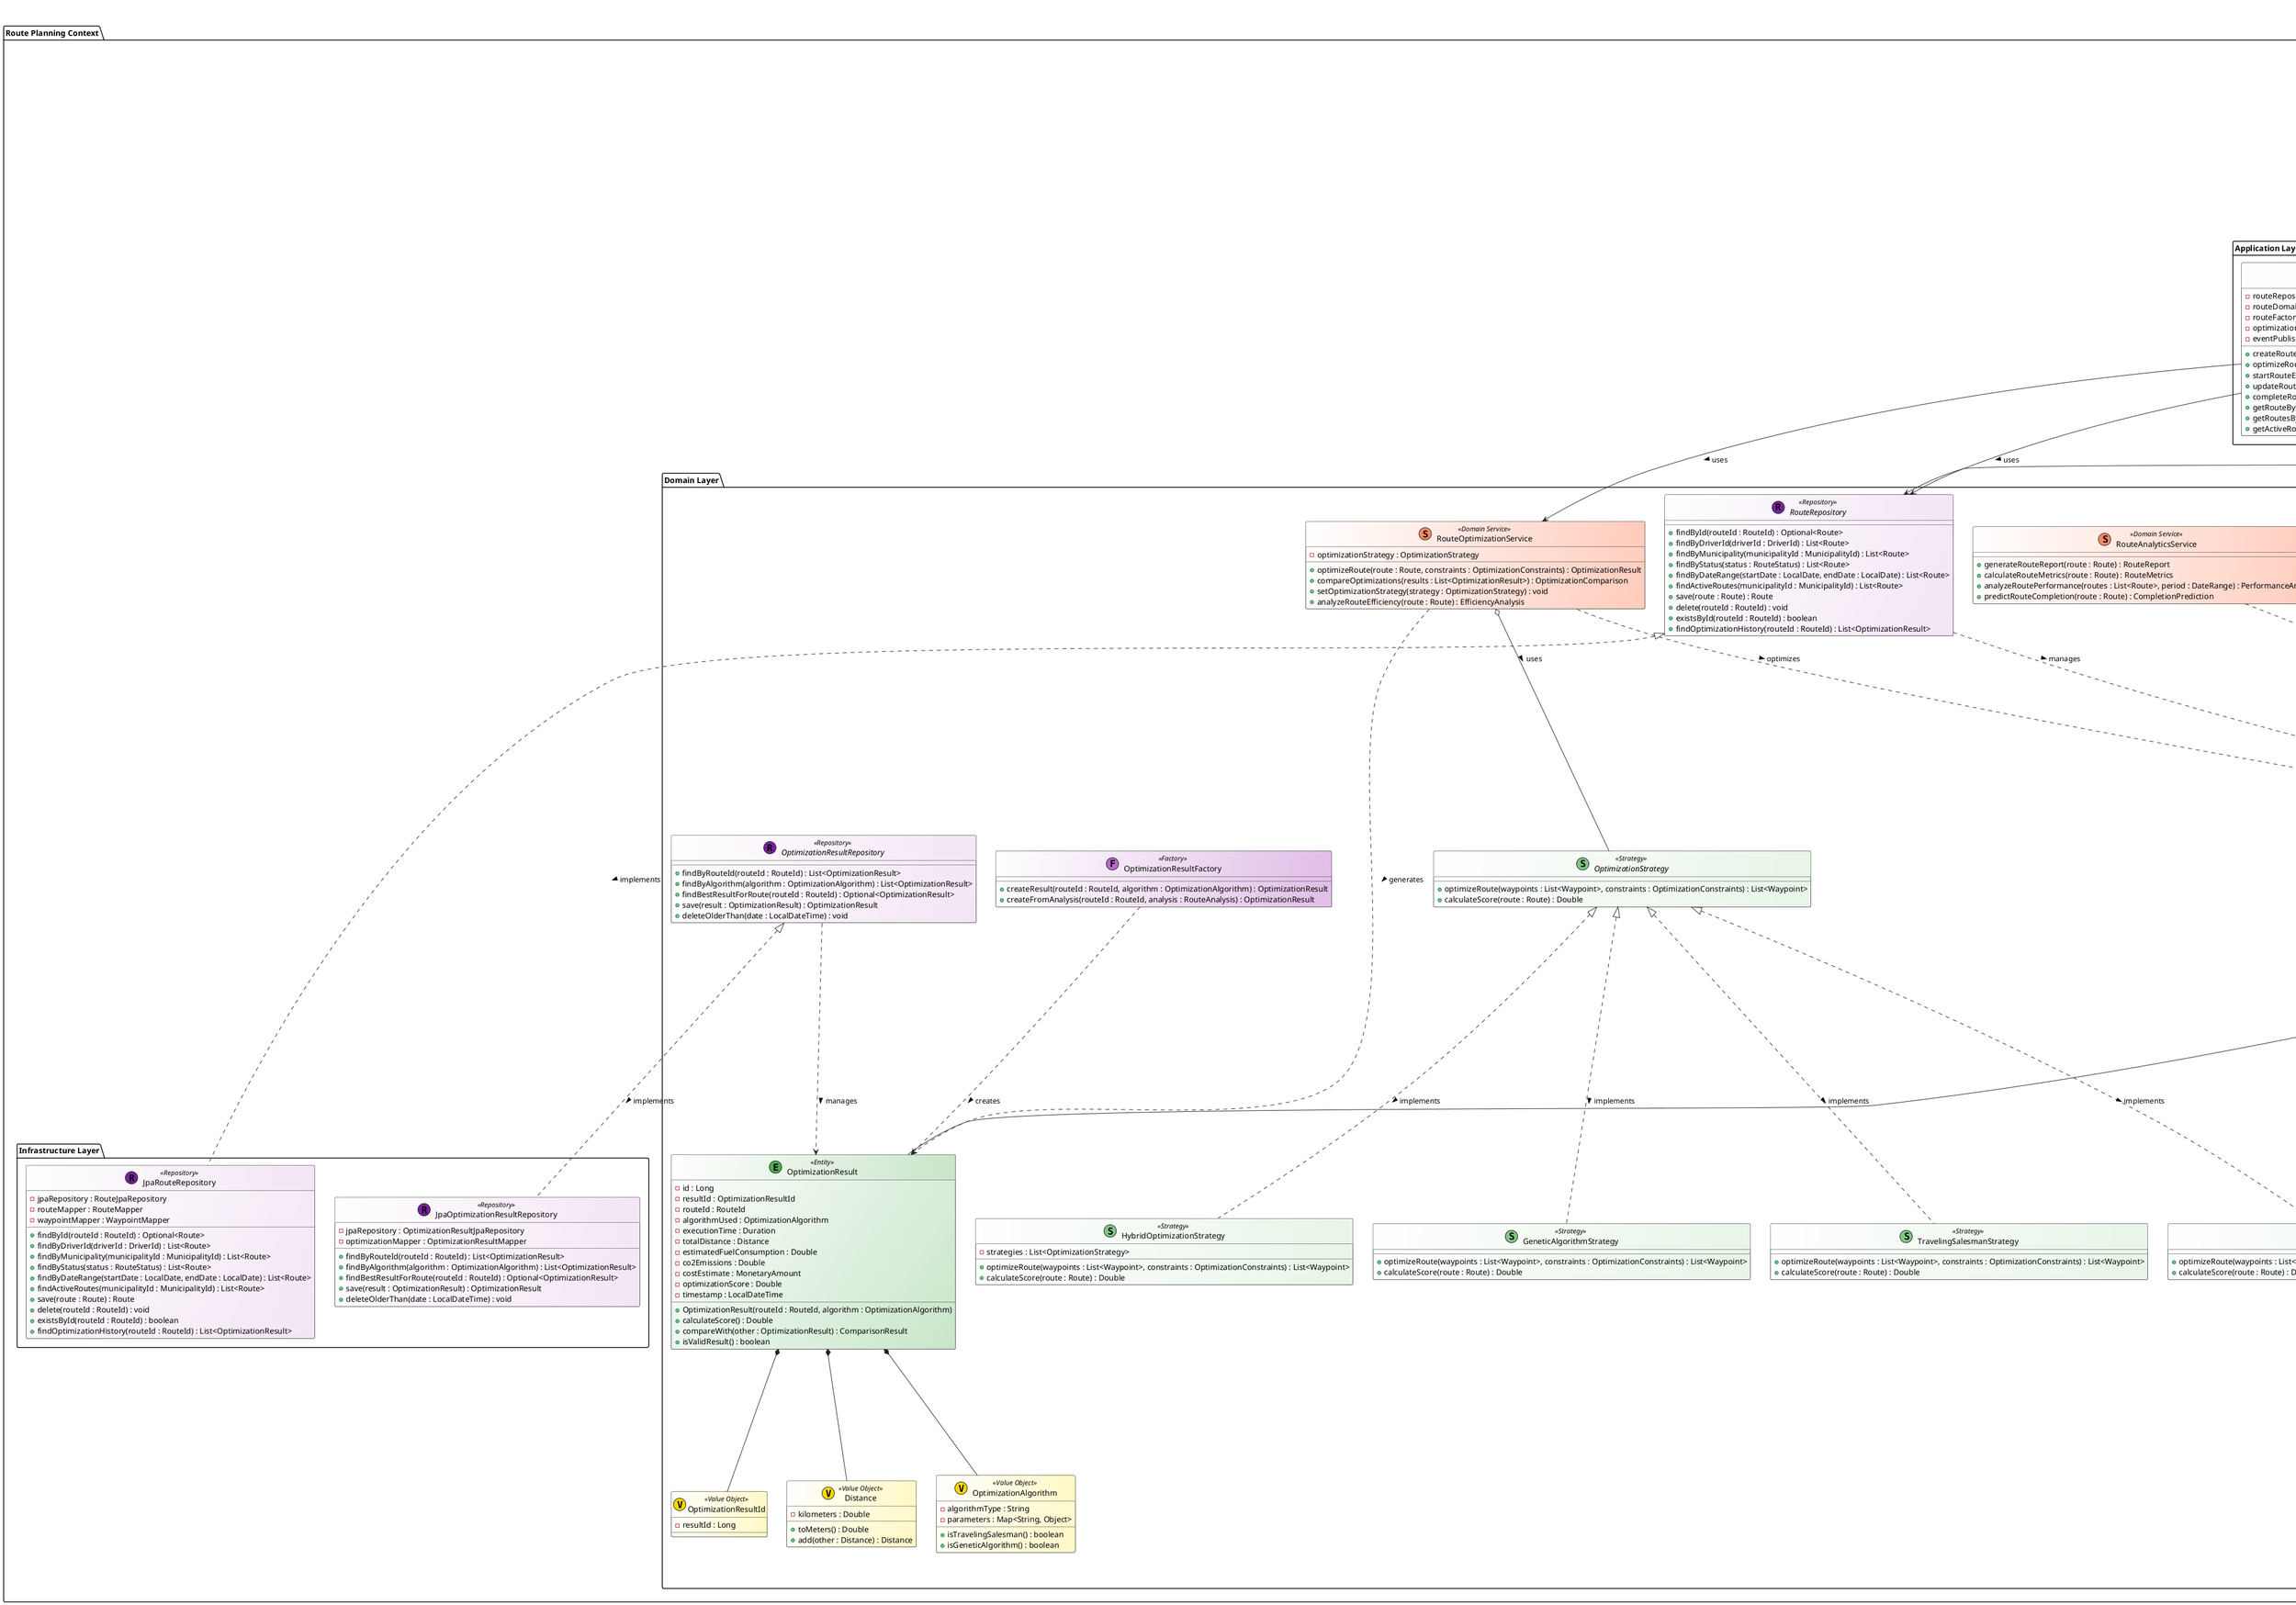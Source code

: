 @startuml Route Planning: Domain Layer Class Diagram

title Route Planning: Domain Layer Class Diagram

skinparam class {
    BackgroundColor<<Aggregate Root>> #FFFFFF/B3E5FC
    BackgroundColor<<Entity>> #FFFFFF/C8E6C9
    BackgroundColor<<Value Object>> #FFFFFF/FFF9C4
    BackgroundColor<<Domain Service>> #FFFFFF/FFCCBC
    BackgroundColor<<Application Service>> #FFFFFF/E8EAF6
    BackgroundColor<<Repository>> #FFFFFF/F3E5F5
    BackgroundColor<<Controller>> #FFFFFF/E0F2F1
    BackgroundColor<<Factory>> #FFFFFF/E1BEE7
    BackgroundColor<<Strategy>> #FFFFFF/E8F5E8
    BackgroundColor<<Enum>> #FFFFFF/FFF3E0
    BorderColor #212121
    ArrowColor #212121
    FontSize 14
}

package "Route Planning Context" {

    package "Interfaces Layer" {
        ' ===================== CONTROLLERS =====================
        class "RouteController" <<(C, #00695C) Controller>> {
            - routeService : RouteApplicationService
            + createRoute(request : CreateRouteRequest) : ResponseEntity<RouteResponse>
            + optimizeRoute(routeId : Long, request : OptimizeRouteRequest) : ResponseEntity<OptimizationResultResponse>
            + startRouteExecution(routeId : Long, request : StartExecutionRequest) : ResponseEntity<Void>
            + updateRouteProgress(routeId : Long, request : UpdateProgressRequest) : ResponseEntity<Void>
            + completeRoute(routeId : Long, request : CompleteRouteRequest) : ResponseEntity<Void>
            + getRoute(routeId : Long) : ResponseEntity<RouteResponse>
            + getRoutesByDriver(driverId : Long, startDate : LocalDate, endDate : LocalDate) : ResponseEntity<List<RouteResponse>>
            + getActiveRoutes(municipalityId : Long) : ResponseEntity<List<RouteResponse>>
        }

        class "WaypointController" <<(C, #00695C) Controller>> {
            - waypointService : WaypointApplicationService
            + addWaypointToRoute(routeId : Long, request : AddWaypointRequest) : ResponseEntity<WaypointResponse>
            + removeWaypointFromRoute(routeId : Long, waypointId : Long) : ResponseEntity<Void>
            + updateWaypointStatus(routeId : Long, waypointId : Long, request : UpdateWaypointStatusRequest) : ResponseEntity<Void>
            + getWaypointsByRoute(routeId : Long) : ResponseEntity<List<WaypointResponse>>
            + reorderWaypoints(routeId : Long, request : ReorderWaypointsRequest) : ResponseEntity<Void>
        }
    }

    package "Application Layer" {
        ' ===================== APPLICATION SERVICES =====================
        class "RouteApplicationService" <<(S, #5E35B1) Application Service>> {
            - routeRepository : RouteRepository
            - routeDomainService : RouteDomainService
            - routeFactory : RouteFactory
            - optimizationService : RouteOptimizationService
            - eventPublisher : DomainEventPublisher

            + createRoute(name : String, municipalityId : MunicipalityId, driverId : DriverId, vehicleId : VehicleId, routeType : RouteType, scheduledDate : LocalDateTime, containerIds : List<ContainerId>) : Route
            + optimizeRoute(routeId : RouteId, algorithm : OptimizationAlgorithm, constraints : OptimizationConstraints) : OptimizationResult
            + startRouteExecution(routeId : RouteId, driverId : DriverId, startLocation : Location) : void
            + updateRouteProgress(routeId : RouteId, currentLocation : Location, completedWaypointId : WaypointId) : void
            + completeRoute(routeId : RouteId, endLocation : Location, totalCollectedVolume : double) : void
            + getRouteById(routeId : RouteId) : Optional<Route>
            + getRoutesByDriver(driverId : DriverId, dateRange : DateRange) : List<Route>
            + getActiveRoutes(municipalityId : MunicipalityId) : List<Route>
        }

        class "WaypointApplicationService" <<(S, #5E35B1) Application Service>> {
            - routeRepository : RouteRepository
            - waypointFactory : WaypointFactory
            - routeValidationService : RouteValidationService
            - eventPublisher : DomainEventPublisher

            + addWaypointToRoute(routeId : RouteId, containerId : ContainerId, location : Location, priority : Priority) : Waypoint
            + removeWaypointFromRoute(routeId : RouteId, waypointId : WaypointId) : void
            + updateWaypointStatus(routeId : RouteId, waypointId : WaypointId, status : WaypointStatus) : void
            + reorderWaypoints(routeId : RouteId, newOrder : List<WaypointId>) : void
            + getWaypointsByRoute(routeId : RouteId) : List<Waypoint>
        }
    }

    package "Domain Layer" {
        ' ===================== AGGREGATES =====================
        class "Route" <<(A, #27D3F5) Aggregate Root>> {
            - id : Long
            - routeId : RouteId
            - name : String
            - municipalityId : MunicipalityId
            - driverId : DriverId
            - vehicleId : VehicleId
            - routeType : RouteType
            - status : RouteStatus
            - scheduledDate : LocalDateTime
            - startTime : LocalDateTime
            - endTime : LocalDateTime
            - waypoints : List<Waypoint>
            - estimatedDuration : Duration
            - actualDuration : Duration
            - totalDistance : Distance
            - optimizationMetrics : OptimizationMetrics
            - version : Long

            # Route()
            + Route(name : String, municipalityId : MunicipalityId, routeType : RouteType)
            + addWaypoint(waypoint : Waypoint) : void
            + removeWaypoint(waypointId : WaypointId) : void
            + reorderWaypoints(newOrder : List<WaypointId>) : void
            + startExecution() : void
            + completeExecution() : void
            + updateProgress(currentLocation : Location) : void
            + optimizeWaypoints(strategy : OptimizationStrategy) : OptimizationResult
            + calculateEstimatedDuration() : Duration
            + isExecutable() : boolean
            + canBeModified() : boolean
            + canBeOptimized() : boolean
            + canStartExecution() : boolean
            + changeStatus(newStatus : RouteStatus) : void
            + getAvailableActions() : List<RouteAction>
            + publishDomainEvents() : List<DomainEvent>
        }

        class "Waypoint" <<(E, #4CAF50) Entity>> {
            - id : Long
            - waypointId : WaypointId
            - routeId : RouteId
            - containerId : ContainerId
            - location : Location
            - priority : Priority
            - estimatedArrivalTime : LocalDateTime
            - actualArrivalTime : LocalDateTime
            - estimatedServiceTime : Duration
            - actualServiceTime : Duration
            - sequenceOrder : Integer
            - status : WaypointStatus
            - collectionInstructions : String

            # Waypoint()
            + Waypoint(containerId : ContainerId, location : Location, priority : Priority)
            + markAsVisited() : void
            + updateServiceTime(duration : Duration) : void
            + updateSequenceOrder(order : Integer) : void
            + canBeVisited() : boolean
            + isCompleted() : boolean
            + validateInstructions() : ValidationResult
        }

        class "OptimizationResult" <<(E, #4CAF50) Entity>> {
            - id : Long
            - resultId : OptimizationResultId
            - routeId : RouteId
            - algorithmUsed : OptimizationAlgorithm
            - executionTime : Duration
            - totalDistance : Distance
            - estimatedFuelConsumption : Double
            - co2Emissions : Double
            - costEstimate : MonetaryAmount
            - optimizationScore : Double
            - timestamp : LocalDateTime

            + OptimizationResult(routeId : RouteId, algorithm : OptimizationAlgorithm)
            + calculateScore() : Double
            + compareWith(other : OptimizationResult) : ComparisonResult
            + isValidResult() : boolean
        }

        ' ===================== ENUMS =====================
        enum "RouteStatus" <<(E, #FFF3E0) Enum>> {
            DRAFT
            OPTIMIZED
            READY_FOR_EXECUTION
            IN_PROGRESS
            PAUSED
            COMPLETED
            CANCELLED

            + canTransitionTo(newStatus : RouteStatus) : boolean
            + isExecutable() : boolean
            + allowsModification() : boolean
            + allowsOptimization() : boolean
            + requiresDriverAssignment() : boolean
            + getAvailableTransitions() : List<RouteStatus>
        }

        enum "WaypointStatus" <<(E, #FFF3E0) Enum>> {
            PENDING
            IN_PROGRESS
            COMPLETED
            SKIPPED
            FAILED

            + canTransitionTo(newStatus : WaypointStatus) : boolean
            + isCompleted() : boolean
            + isPending() : boolean
            + requiresAction() : boolean
        }

        enum "RouteAction" <<(E, #FFF3E0) Enum>> {
            CREATE_WAYPOINT
            REMOVE_WAYPOINT
            REORDER_WAYPOINTS
            OPTIMIZE_ROUTE
            START_EXECUTION
            PAUSE_EXECUTION
            RESUME_EXECUTION
            COMPLETE_ROUTE
            CANCEL_ROUTE

            + isAllowedForStatus(status : RouteStatus) : boolean
            + getRequiredPermissions() : List<Permission>
        }

        ' ===================== VALUE OBJECTS (LOCAL) =====================
        class "RouteId" <<(V, #FFD700) Value Object>> {
            - routeId : Long
            + isValid() : Boolean
        }

        class "WaypointId" <<(V, #FFD700) Value Object>> {
            - waypointId : Long
        }

        class "OptimizationResultId" <<(V, #FFD700) Value Object>> {
            - resultId : Long
        }

        class "Priority" <<(V, #FFD700) Value Object>> {
            - level : Integer
            - description : String
            + isHighPriority() : Boolean
            + compareTo(other : Priority) : Integer
        }

        class "Distance" <<(V, #FFD700) Value Object>> {
            - kilometers : Double
            + toMeters() : Double
            + add(other : Distance) : Distance
        }

        class "OptimizationMetrics" <<(V, #FFD700) Value Object>> {
            - totalDistance : Distance
            - estimatedFuelCost : MonetaryAmount
            - co2Emissions : Double
            - timeEfficiency : Double
            + calculateOverallScore() : Double
        }

        class "OptimizationAlgorithm" <<(V, #FFD700) Value Object>> {
            - algorithmType : String
            - parameters : Map<String, Object>
            + isTravelingSalesman() : boolean
            + isGeneticAlgorithm() : boolean
        }

        class "OptimizationConstraints" <<(V, #FFD700) Value Object>> {
            - maxDuration : Duration
            - maxDistance : Distance
            - vehicleCapacity : Double
            - timeWindows : List<TimeWindow>
            + isValid() : boolean
        }

        ' ===================== FACTORIES (Creational Pattern) =====================
        class "RouteFactory" <<(F, #BA68C8) Factory>> {
            + createRoute(name : String, municipalityId : MunicipalityId, routeType : RouteType) : Route
            + createEmergencyRoute(containers : List<ContainerId>, priority : Priority) : Route
            + createOptimizedRoute(containers : List<ContainerId>, strategy : OptimizationStrategy) : Route
        }

        class "WaypointFactory" <<(F, #BA68C8) Factory>> {
            + createWaypoint(containerId : ContainerId, location : Location, priority : Priority) : Waypoint
            + createWaypointsFromContainers(containers : List<ContainerData>) : List<Waypoint>
            + createWithEstimatedTimes(containerId : ContainerId, location : Location, estimatedArrival : LocalDateTime) : Waypoint
        }

        class "OptimizationResultFactory" <<(F, #BA68C8) Factory>> {
            + createResult(routeId : RouteId, algorithm : OptimizationAlgorithm) : OptimizationResult
            + createFromAnalysis(routeId : RouteId, analysis : RouteAnalysis) : OptimizationResult
        }

        ' ===================== STRATEGIES (Behavioral Pattern) =====================
        interface "OptimizationStrategy" <<(S, #81C784) Strategy>> {
            + optimizeRoute(waypoints : List<Waypoint>, constraints : OptimizationConstraints) : List<Waypoint>
            + calculateScore(route : Route) : Double
        }

        class "TravelingSalesmanStrategy" <<(S, #81C784) Strategy>> {
            + optimizeRoute(waypoints : List<Waypoint>, constraints : OptimizationConstraints) : List<Waypoint>
            + calculateScore(route : Route) : Double
        }

        class "NearestNeighborStrategy" <<(S, #81C784) Strategy>> {
            + optimizeRoute(waypoints : List<Waypoint>, constraints : OptimizationConstraints) : List<Waypoint>
            + calculateScore(route : Route) : Double
        }

        class "GeneticAlgorithmStrategy" <<(S, #81C784) Strategy>> {
            + optimizeRoute(waypoints : List<Waypoint>, constraints : OptimizationConstraints) : List<Waypoint>
            + calculateScore(route : Route) : Double
        }

        class "HybridOptimizationStrategy" <<(S, #81C784) Strategy>> {
            - strategies : List<OptimizationStrategy>
            + optimizeRoute(waypoints : List<Waypoint>, constraints : OptimizationConstraints) : List<Waypoint>
            + calculateScore(route : Route) : Double
        }

        ' ===================== DOMAIN SERVICES =====================
        class "RouteDomainService" <<(S, #FF8A65) Domain Service>> {
            + validateRouteCreation(route : Route) : ValidationResult
            + calculateOptimalRouteSequence(waypoints : List<Waypoint>) : List<Waypoint>
            + determineRoutePriority(routes : List<Route>) : List<Route>
            + estimateRouteCompletion(route : Route) : LocalDateTime
            + checkRouteConflicts(route : Route, existingRoutes : List<Route>) : List<RouteConflict>
        }

        class "RouteOptimizationService" <<(S, #FF8A65) Domain Service>> {
            - optimizationStrategy : OptimizationStrategy
            + optimizeRoute(route : Route, constraints : OptimizationConstraints) : OptimizationResult
            + compareOptimizations(results : List<OptimizationResult>) : OptimizationComparison
            + setOptimizationStrategy(strategy : OptimizationStrategy) : void
            + analyzeRouteEfficiency(route : Route) : EfficiencyAnalysis
        }

        class "RouteValidationService" <<(S, #FF8A65) Domain Service>> {
            + validateRoute(route : Route) : ValidationResult
            + validateWaypoint(waypoint : Waypoint) : ValidationResult
            + checkTimeConstraints(route : Route) : List<TimeConstraintViolation>
            + checkVehicleCapacity(route : Route, vehicle : Vehicle) : Boolean
            + validateWaypointSequence(waypoints : List<Waypoint>) : ValidationResult
        }

        class "RouteAnalyticsService" <<(S, #FF8A65) Domain Service>> {
            + generateRouteReport(route : Route) : RouteReport
            + calculateRouteMetrics(route : Route) : RouteMetrics
            + analyzeRoutePerformance(routes : List<Route>, period : DateRange) : PerformanceAnalysis
            + predictRouteCompletion(route : Route) : CompletionPrediction
        }

        ' ===================== REPOSITORY INTERFACES =====================
        interface "RouteRepository" <<(R, #7B1FA2) Repository>> {
            + findById(routeId : RouteId) : Optional<Route>
            + findByDriverId(driverId : DriverId) : List<Route>
            + findByMunicipality(municipalityId : MunicipalityId) : List<Route>
            + findByStatus(status : RouteStatus) : List<Route>
            + findByDateRange(startDate : LocalDate, endDate : LocalDate) : List<Route>
            + findActiveRoutes(municipalityId : MunicipalityId) : List<Route>
            + save(route : Route) : Route
            + delete(routeId : RouteId) : void
            + existsById(routeId : RouteId) : boolean
            + findOptimizationHistory(routeId : RouteId) : List<OptimizationResult>
        }

        interface "OptimizationResultRepository" <<(R, #7B1FA2) Repository>> {
            + findByRouteId(routeId : RouteId) : List<OptimizationResult>
            + findByAlgorithm(algorithm : OptimizationAlgorithm) : List<OptimizationResult>
            + findBestResultForRoute(routeId : RouteId) : Optional<OptimizationResult>
            + save(result : OptimizationResult) : OptimizationResult
            + deleteOlderThan(date : LocalDateTime) : void
        }
    }

    package "Infrastructure Layer" {
        ' ===================== REPOSITORY IMPLEMENTATIONS =====================
        class "JpaRouteRepository" <<(R, #7B1FA2) Repository>> {
            - jpaRepository : RouteJpaRepository
            - routeMapper : RouteMapper
            - waypointMapper : WaypointMapper
            + findById(routeId : RouteId) : Optional<Route>
            + findByDriverId(driverId : DriverId) : List<Route>
            + findByMunicipality(municipalityId : MunicipalityId) : List<Route>
            + findByStatus(status : RouteStatus) : List<Route>
            + findByDateRange(startDate : LocalDate, endDate : LocalDate) : List<Route>
            + findActiveRoutes(municipalityId : MunicipalityId) : List<Route>
            + save(route : Route) : Route
            + delete(routeId : RouteId) : void
            + existsById(routeId : RouteId) : boolean
            + findOptimizationHistory(routeId : RouteId) : List<OptimizationResult>
        }

        class "JpaOptimizationResultRepository" <<(R, #7B1FA2) Repository>> {
            - jpaRepository : OptimizationResultJpaRepository
            - optimizationMapper : OptimizationResultMapper
            + findByRouteId(routeId : RouteId) : List<OptimizationResult>
            + findByAlgorithm(algorithm : OptimizationAlgorithm) : List<OptimizationResult>
            + findBestResultForRoute(routeId : RouteId) : Optional<OptimizationResult>
            + save(result : OptimizationResult) : OptimizationResult
            + deleteOlderThan(date : LocalDateTime) : void
        }
    }
}

package "Shared Kernel" {
    package "Domain Layer" {
        class "Location" <<(V, #FFD700) Value Object>> {
            - latitude : Double
            - longitude : Double
            - address : String
            - district : String
            + distanceTo(other : Location) : Double
            + isWithinRadius(center : Location, radius : Double) : Boolean
        }

        class "MunicipalityId" <<(V, #FFD700) Value Object>> {
            - municipalityId : Long
        }

        class "DriverId" <<(V, #FFD700) Value Object>> {
            - driverId : Long
        }

        class "VehicleId" <<(V, #FFD700) Value Object>> {
            - vehicleId : Long
        }

        class "ContainerId" <<(V, #FFD700) Value Object>> {
            - containerId : Long
        }

        class "RouteType" <<(V, #FFD700) Value Object>> {
            - type : String
            + isRegularCollection() : Boolean
            + isEmergencyCollection() : Boolean
            + isSpecialWaste() : Boolean
        }

        class "ValidationResult" <<(V, #FFD700) Value Object>> {
            - isValid : Boolean
            - errors : List<String>
            - warnings : List<String>
            + hasErrors() : Boolean
            + hasWarnings() : Boolean
        }

        class "MonetaryAmount" <<(V, #FFD700) Value Object>> {
            - amount : BigDecimal
            - currency : String
            + add(other : MonetaryAmount) : MonetaryAmount
            + multiply(factor : Double) : MonetaryAmount
        }

        class "DateRange" <<(V, #FFD700) Value Object>> {
            - startDate : LocalDate
            - endDate : LocalDate
            + contains(date : LocalDate) : Boolean
            + getDays() : Long
        }

        interface "DomainEvent" <<(E, #FFB74D) Domain Event>> {
            + getAggregateId() : String
            + getOccurredOn() : LocalDateTime
            + getEventType() : String
        }

        interface "DomainEventPublisher" <<(P, #FF8A65) Publisher>> {
            + publish(event : DomainEvent) : void
            + publishAll(events : List<DomainEvent>) : void
        }
    }
}

' ===================== RELATIONSHIPS =====================

' --- Controller Dependencies ---
RouteController --> RouteApplicationService : uses >
WaypointController --> WaypointApplicationService : uses >

' --- Application Service Dependencies ---
RouteApplicationService --> RouteRepository : uses >
RouteApplicationService --> RouteDomainService : uses >
RouteApplicationService --> RouteFactory : uses >
RouteApplicationService --> RouteOptimizationService : uses >
RouteApplicationService --> DomainEventPublisher : uses >

WaypointApplicationService --> RouteRepository : uses >
WaypointApplicationService --> WaypointFactory : uses >
WaypointApplicationService --> RouteValidationService : uses >
WaypointApplicationService --> DomainEventPublisher : uses >

' --- Repository Implementations ---
RouteRepository <|.. JpaRouteRepository : implements >
OptimizationResultRepository <|.. JpaOptimizationResultRepository : implements >

' --- Aggregate Root Compositions ---
Route *-- RouteId
Route *-- RouteStatus
Route *-- OptimizationMetrics
Route o-- Waypoint
Route o-- OptimizationResult

' --- Entity Compositions ---
Waypoint *-- WaypointId
Waypoint *-- Priority
Waypoint *-- WaypointStatus
OptimizationResult *-- OptimizationResultId
OptimizationResult *-- Distance
OptimizationResult *-- OptimizationAlgorithm

' --- Shared Kernel Usage ---
Route ..> Location : uses >
Route ..> MunicipalityId : belongs to >
Route ..> DriverId : assigned to >
Route ..> VehicleId : uses >
Route ..> RouteType : categorized as >
Route ..> DomainEvent : publishes >
Route ..> RouteAction : defines available >
Waypoint ..> ContainerId : references >
Waypoint ..> Location : located at >
Waypoint ..> ValidationResult : validates with >

' --- Factory Relationships ---
RouteFactory ..> Route : creates >
WaypointFactory ..> Waypoint : creates >
OptimizationResultFactory ..> OptimizationResult : creates >

' --- Strategy Relationships ---
OptimizationStrategy <|.. TravelingSalesmanStrategy : implements >
OptimizationStrategy <|.. NearestNeighborStrategy : implements >
OptimizationStrategy <|.. GeneticAlgorithmStrategy : implements >
OptimizationStrategy <|.. HybridOptimizationStrategy : implements >
RouteOptimizationService o-- OptimizationStrategy : uses >


' --- Domain Service Relationships ---
RouteDomainService ..> Route : operates on >
RouteOptimizationService ..> Route : optimizes >
RouteOptimizationService ..> OptimizationResult : generates >
RouteValidationService ..> Route : validates >
RouteValidationService ..> ValidationResult : returns >
RouteAnalyticsService ..> Route : analyzes >

' --- Repository Relationships ---
RouteRepository ..> Route : manages >
OptimizationResultRepository ..> OptimizationResult : manages >

@enduml